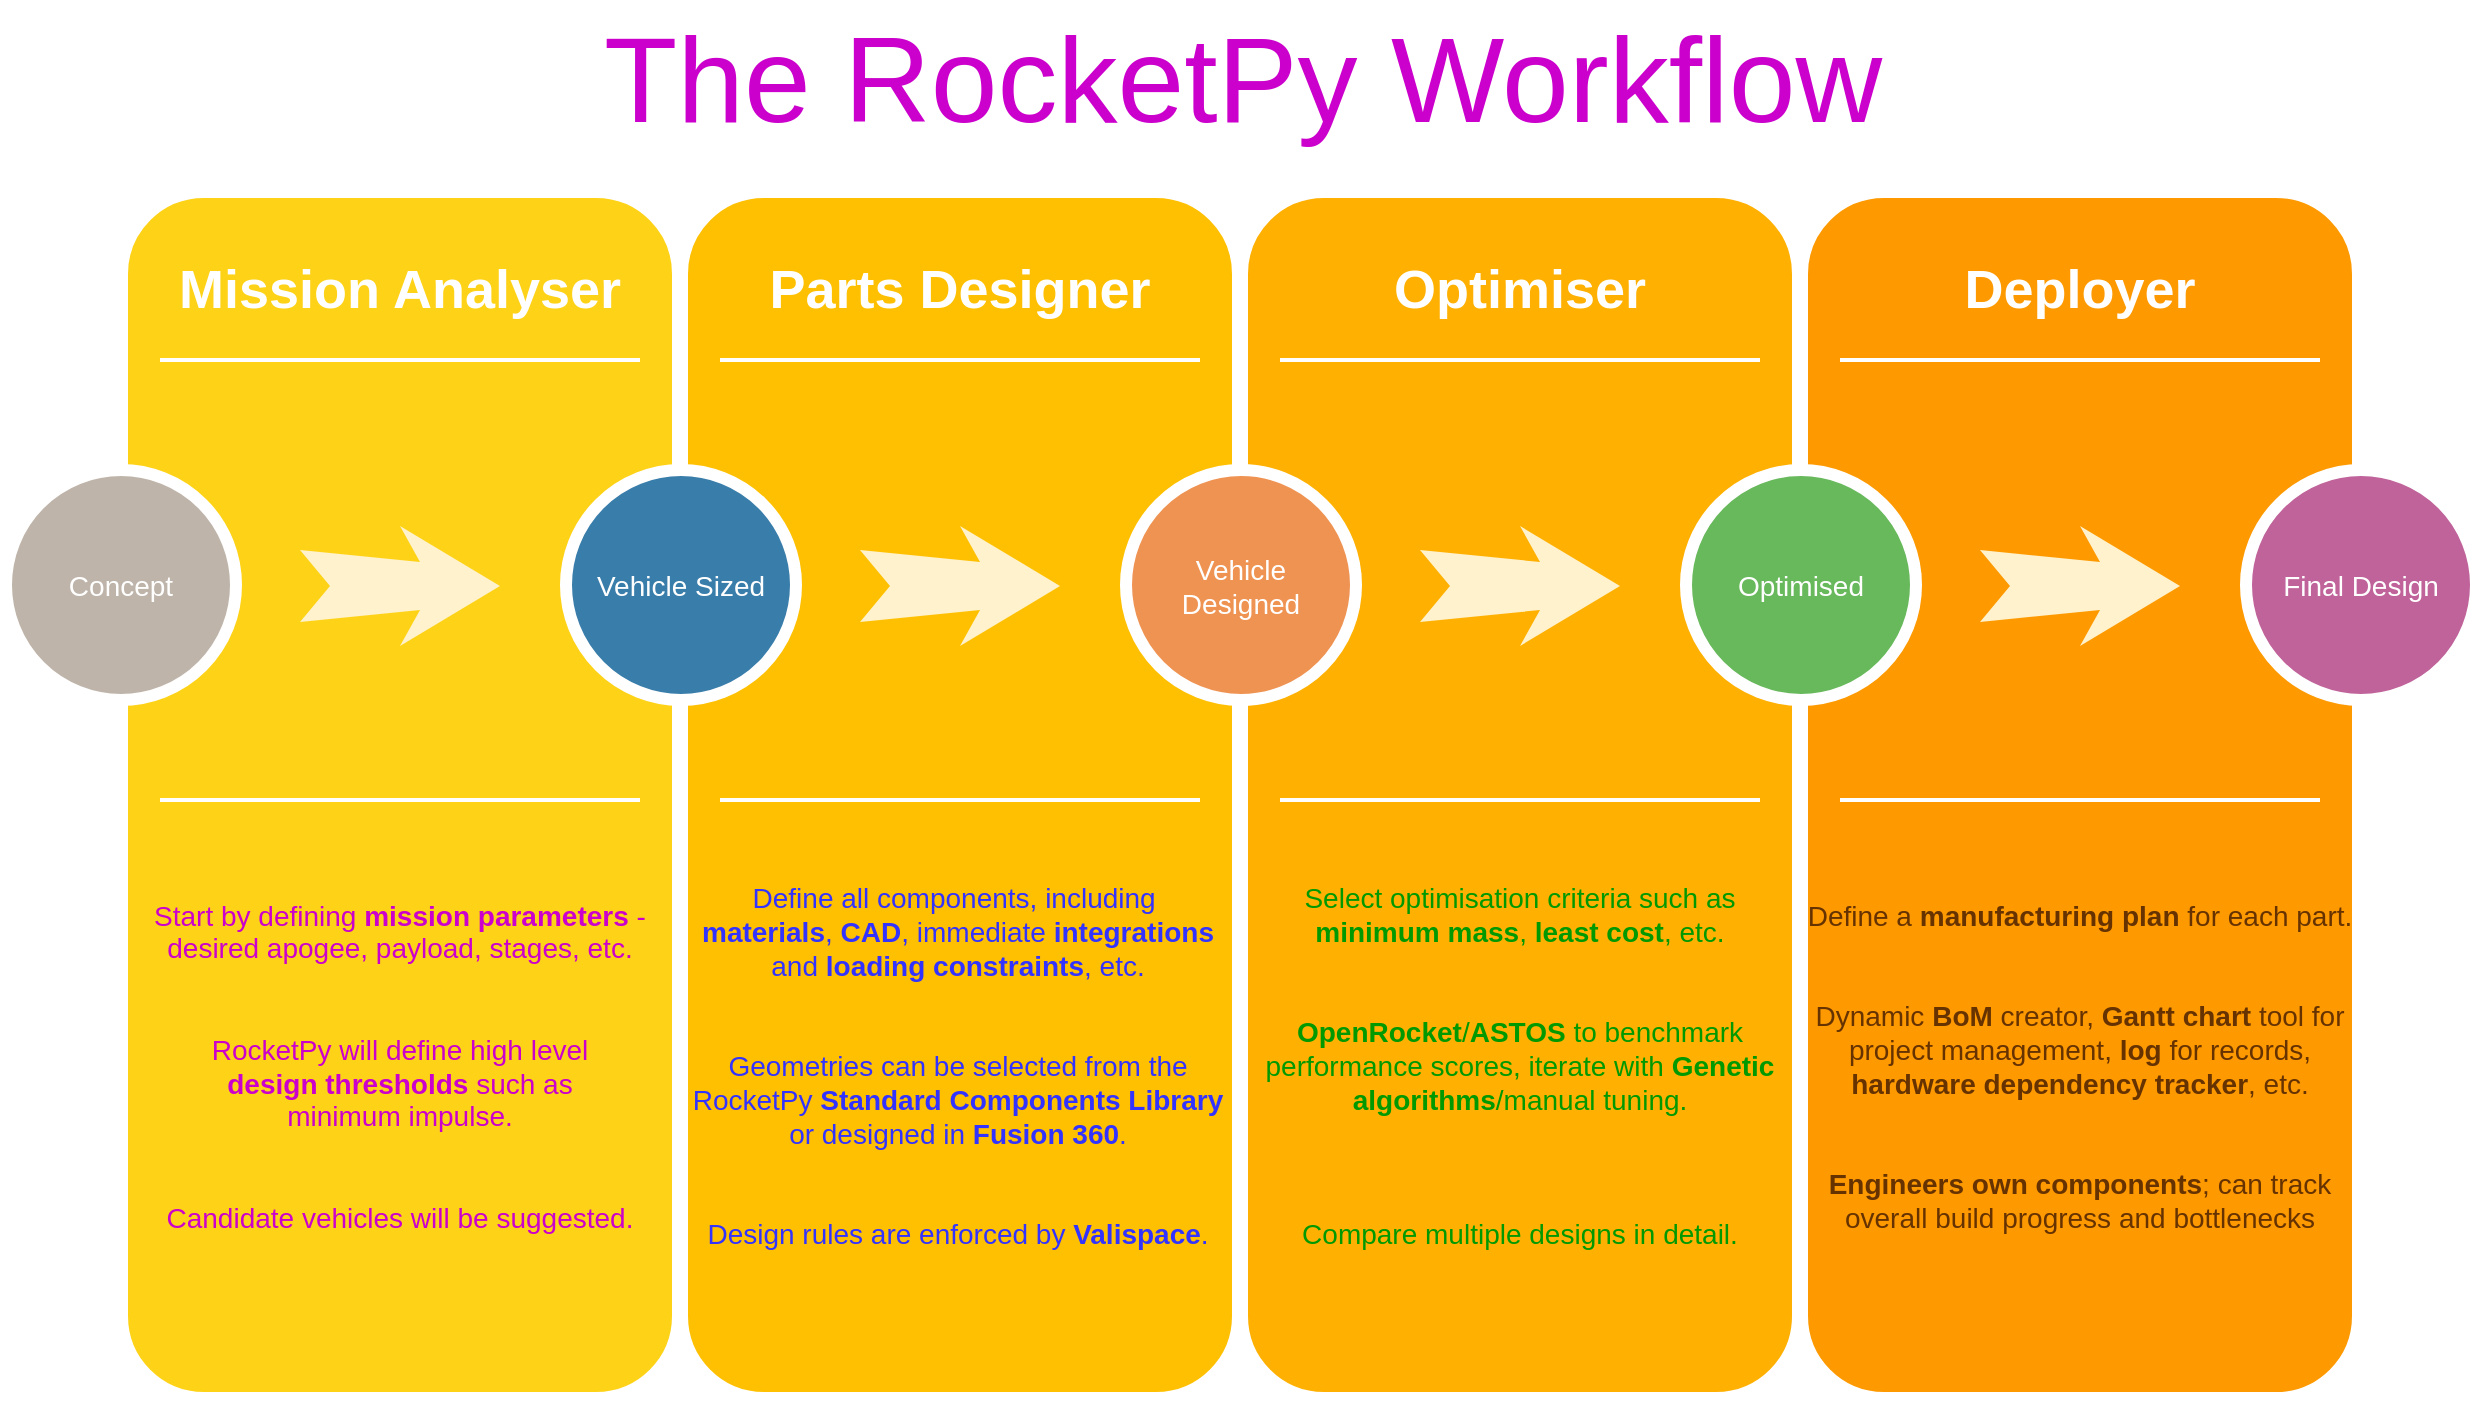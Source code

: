 <mxfile>
    <diagram name="Page-1" id="12e1b939-464a-85fe-373e-61e167be1490">
        <mxGraphModel dx="1204" dy="803" grid="1" gridSize="10" guides="1" tooltips="1" connect="1" arrows="1" fold="1" page="1" pageScale="1.5" pageWidth="3300" pageHeight="2339" background="none" math="0" shadow="0">
            <root>
                <mxCell id="0"/>
                <mxCell id="1" parent="0"/>
                <mxCell id="60da8b9f42644d3a-2" value="" style="whiteSpace=wrap;html=1;rounded=1;shadow=0;strokeWidth=8;fontSize=20;align=center;fillColor=#FED217;strokeColor=#FFFFFF;" parent="1" vertex="1">
                    <mxGeometry x="316" y="405" width="280" height="605" as="geometry"/>
                </mxCell>
                <mxCell id="60da8b9f42644d3a-3" value="Mission Analyser" style="text;html=1;strokeColor=none;fillColor=none;align=center;verticalAlign=middle;whiteSpace=wrap;rounded=0;shadow=0;fontSize=27;fontColor=#FFFFFF;fontStyle=1" parent="1" vertex="1">
                    <mxGeometry x="316" y="425" width="280" height="60" as="geometry"/>
                </mxCell>
                <mxCell id="60da8b9f42644d3a-4" value="Start by defining &lt;b&gt;mission parameters&lt;/b&gt; - &lt;br&gt;desired apogee, payload, stages, etc.&lt;br&gt;&lt;br&gt;&lt;br&gt;RocketPy will define high level&lt;br&gt;&lt;b&gt;design thresholds&lt;/b&gt; such as&lt;br&gt;minimum impulse.&lt;br&gt;&lt;br&gt;&lt;br&gt;Candidate vehicles will be suggested." style="text;html=1;strokeColor=none;fillColor=none;align=center;verticalAlign=middle;whiteSpace=wrap;rounded=0;shadow=0;fontSize=14;fontColor=#CC00CC;" parent="1" vertex="1">
                    <mxGeometry x="316" y="725" width="280" height="235" as="geometry"/>
                </mxCell>
                <mxCell id="60da8b9f42644d3a-6" value="" style="line;strokeWidth=2;html=1;rounded=0;shadow=0;fontSize=27;align=center;fillColor=none;strokeColor=#FFFFFF;" parent="1" vertex="1">
                    <mxGeometry x="336" y="485" width="240" height="10" as="geometry"/>
                </mxCell>
                <mxCell id="60da8b9f42644d3a-7" value="" style="line;strokeWidth=2;html=1;rounded=0;shadow=0;fontSize=27;align=center;fillColor=none;strokeColor=#FFFFFF;" parent="1" vertex="1">
                    <mxGeometry x="336" y="705" width="240" height="10" as="geometry"/>
                </mxCell>
                <mxCell id="60da8b9f42644d3a-8" value="Concept" style="ellipse;whiteSpace=wrap;html=1;rounded=0;shadow=0;strokeWidth=6;fontSize=14;align=center;fillColor=#BFB4A9;strokeColor=#FFFFFF;fontColor=#FFFFFF;" parent="1" vertex="1">
                    <mxGeometry x="259" y="545" width="115" height="115" as="geometry"/>
                </mxCell>
                <mxCell id="60da8b9f42644d3a-9" value="" style="html=1;shadow=0;dashed=0;align=center;verticalAlign=middle;shape=mxgraph.arrows2.stylisedArrow;dy=0.6;dx=40;notch=15;feather=0.4;rounded=0;strokeWidth=1;fontSize=27;strokeColor=none;fillColor=#fff2cc;" parent="1" vertex="1">
                    <mxGeometry x="406" y="573" width="100" height="60" as="geometry"/>
                </mxCell>
                <mxCell id="60da8b9f42644d3a-17" value="" style="whiteSpace=wrap;html=1;rounded=1;shadow=0;strokeWidth=8;fontSize=20;align=center;fillColor=#FFC001;strokeColor=#FFFFFF;" parent="1" vertex="1">
                    <mxGeometry x="596" y="405" width="280" height="605" as="geometry"/>
                </mxCell>
                <mxCell id="60da8b9f42644d3a-18" value="Parts Designer" style="text;html=1;strokeColor=none;fillColor=none;align=center;verticalAlign=middle;whiteSpace=wrap;rounded=0;shadow=0;fontSize=27;fontColor=#FFFFFF;fontStyle=1" parent="1" vertex="1">
                    <mxGeometry x="596" y="425" width="280" height="60" as="geometry"/>
                </mxCell>
                <mxCell id="60da8b9f42644d3a-19" value="&lt;font color=&quot;#3333ff&quot;&gt;Define all components, including&amp;nbsp;&lt;br&gt;&lt;b&gt;materials&lt;/b&gt;, &lt;b&gt;CAD&lt;/b&gt;,&amp;nbsp;&lt;/font&gt;&lt;span style=&quot;color: rgb(51 , 51 , 255)&quot;&gt;immediate &lt;b&gt;integrations&lt;/b&gt; and &lt;b&gt;loading constraints&lt;/b&gt;, etc.&lt;br&gt;&lt;/span&gt;&lt;font color=&quot;#3333ff&quot;&gt;&lt;br&gt;&lt;br&gt;Geometries can be selected from the RocketPy &lt;b&gt;Standard Components Library&lt;/b&gt;&lt;br&gt;or designed in &lt;b&gt;Fusion 360&lt;/b&gt;.&lt;br&gt;&lt;br&gt;&lt;br&gt;Design rules are enforced by &lt;b&gt;Valispace&lt;/b&gt;.&lt;br&gt;&lt;/font&gt;" style="text;html=1;strokeColor=none;fillColor=none;align=center;verticalAlign=middle;whiteSpace=wrap;rounded=0;shadow=0;fontSize=14;fontColor=#FFFFFF;" parent="1" vertex="1">
                    <mxGeometry x="600" y="725" width="270" height="235" as="geometry"/>
                </mxCell>
                <mxCell id="60da8b9f42644d3a-20" value="" style="line;strokeWidth=2;html=1;rounded=0;shadow=0;fontSize=27;align=center;fillColor=none;strokeColor=#FFFFFF;" parent="1" vertex="1">
                    <mxGeometry x="616" y="485" width="240" height="10" as="geometry"/>
                </mxCell>
                <mxCell id="60da8b9f42644d3a-21" value="" style="line;strokeWidth=2;html=1;rounded=0;shadow=0;fontSize=27;align=center;fillColor=none;strokeColor=#FFFFFF;" parent="1" vertex="1">
                    <mxGeometry x="616" y="705" width="240" height="10" as="geometry"/>
                </mxCell>
                <mxCell id="60da8b9f42644d3a-22" value="Vehicle Sized" style="ellipse;whiteSpace=wrap;html=1;rounded=0;shadow=0;strokeWidth=6;fontSize=14;align=center;fillColor=#397DAA;strokeColor=#FFFFFF;fontColor=#FFFFFF;" parent="1" vertex="1">
                    <mxGeometry x="539" y="545" width="115" height="115" as="geometry"/>
                </mxCell>
                <mxCell id="60da8b9f42644d3a-23" value="" style="html=1;shadow=0;dashed=0;align=center;verticalAlign=middle;shape=mxgraph.arrows2.stylisedArrow;dy=0.6;dx=40;notch=15;feather=0.4;rounded=0;strokeWidth=1;fontSize=27;strokeColor=none;fillColor=#fff2cc;" parent="1" vertex="1">
                    <mxGeometry x="686" y="573" width="100" height="60" as="geometry"/>
                </mxCell>
                <mxCell id="60da8b9f42644d3a-24" value="" style="whiteSpace=wrap;html=1;rounded=1;shadow=0;strokeWidth=8;fontSize=20;align=center;fillColor=#FFB001;strokeColor=#FFFFFF;" parent="1" vertex="1">
                    <mxGeometry x="876" y="405" width="280" height="605" as="geometry"/>
                </mxCell>
                <mxCell id="60da8b9f42644d3a-25" value="Optimiser" style="text;html=1;strokeColor=none;fillColor=none;align=center;verticalAlign=middle;whiteSpace=wrap;rounded=0;shadow=0;fontSize=27;fontColor=#FFFFFF;fontStyle=1" parent="1" vertex="1">
                    <mxGeometry x="876" y="425" width="280" height="60" as="geometry"/>
                </mxCell>
                <mxCell id="60da8b9f42644d3a-26" value="Select optimisation criteria such as &lt;br&gt;&lt;b&gt;minimum mass&lt;/b&gt;, &lt;b&gt;least cost&lt;/b&gt;, etc.&lt;br&gt;&lt;br&gt;&lt;br&gt;&lt;b&gt;OpenRocket&lt;/b&gt;/&lt;b&gt;ASTOS&lt;/b&gt; to benchmark performance scores, iterate with &lt;b&gt;Genetic&lt;/b&gt; &lt;b&gt;algorithms&lt;/b&gt;/manual tuning.&lt;br&gt;&lt;br&gt;&lt;br&gt;&lt;br&gt;Compare multiple designs in detail." style="text;html=1;strokeColor=none;fillColor=none;align=center;verticalAlign=middle;whiteSpace=wrap;rounded=0;shadow=0;fontSize=14;fontColor=#009900;" parent="1" vertex="1">
                    <mxGeometry x="876" y="725" width="280" height="235" as="geometry"/>
                </mxCell>
                <mxCell id="60da8b9f42644d3a-27" value="" style="line;strokeWidth=2;html=1;rounded=0;shadow=0;fontSize=27;align=center;fillColor=none;strokeColor=#FFFFFF;" parent="1" vertex="1">
                    <mxGeometry x="896" y="485" width="240" height="10" as="geometry"/>
                </mxCell>
                <mxCell id="60da8b9f42644d3a-28" value="" style="line;strokeWidth=2;html=1;rounded=0;shadow=0;fontSize=27;align=center;fillColor=none;strokeColor=#FFFFFF;" parent="1" vertex="1">
                    <mxGeometry x="896" y="705" width="240" height="10" as="geometry"/>
                </mxCell>
                <mxCell id="60da8b9f42644d3a-29" value="Vehicle&lt;br&gt;Designed" style="ellipse;whiteSpace=wrap;html=1;rounded=0;shadow=0;strokeWidth=6;fontSize=14;align=center;fillColor=#EF9353;strokeColor=#FFFFFF;fontColor=#FFFFFF;" parent="1" vertex="1">
                    <mxGeometry x="819" y="545" width="115" height="115" as="geometry"/>
                </mxCell>
                <mxCell id="60da8b9f42644d3a-30" value="" style="html=1;shadow=0;dashed=0;align=center;verticalAlign=middle;shape=mxgraph.arrows2.stylisedArrow;dy=0.6;dx=40;notch=15;feather=0.4;rounded=0;strokeWidth=1;fontSize=27;strokeColor=none;fillColor=#fff2cc;" parent="1" vertex="1">
                    <mxGeometry x="966" y="573" width="100" height="60" as="geometry"/>
                </mxCell>
                <mxCell id="60da8b9f42644d3a-31" value="" style="whiteSpace=wrap;html=1;rounded=1;shadow=0;strokeWidth=8;fontSize=20;align=center;fillColor=#FE9900;strokeColor=#FFFFFF;" parent="1" vertex="1">
                    <mxGeometry x="1156" y="405" width="280" height="605" as="geometry"/>
                </mxCell>
                <mxCell id="60da8b9f42644d3a-32" value="Deployer" style="text;html=1;strokeColor=none;fillColor=none;align=center;verticalAlign=middle;whiteSpace=wrap;rounded=0;shadow=0;fontSize=27;fontColor=#FFFFFF;fontStyle=1" parent="1" vertex="1">
                    <mxGeometry x="1156" y="425" width="280" height="60" as="geometry"/>
                </mxCell>
                <mxCell id="60da8b9f42644d3a-33" value="&lt;font&gt;Define a &lt;b&gt;manufacturing plan&lt;/b&gt; for each part.&lt;br&gt;&lt;br&gt;&lt;br&gt;Dynamic &lt;b&gt;BoM&lt;/b&gt; creator, &lt;b&gt;Gantt chart&lt;/b&gt; tool for project management, &lt;b&gt;log&lt;/b&gt; for records, &lt;b&gt;hardware dependency tracker&lt;/b&gt;, etc.&lt;br&gt;&lt;br&gt;&lt;br&gt;&lt;b&gt;Engineers own components&lt;/b&gt;; can track overall build progress and bottlenecks&lt;/font&gt;" style="text;html=1;strokeColor=none;fillColor=none;align=center;verticalAlign=middle;whiteSpace=wrap;rounded=0;shadow=0;fontSize=14;fontColor=#663300;" parent="1" vertex="1">
                    <mxGeometry x="1156" y="725" width="280" height="235" as="geometry"/>
                </mxCell>
                <mxCell id="60da8b9f42644d3a-34" value="" style="line;strokeWidth=2;html=1;rounded=0;shadow=0;fontSize=27;align=center;fillColor=none;strokeColor=#FFFFFF;" parent="1" vertex="1">
                    <mxGeometry x="1176" y="485" width="240" height="10" as="geometry"/>
                </mxCell>
                <mxCell id="60da8b9f42644d3a-35" value="" style="line;strokeWidth=2;html=1;rounded=0;shadow=0;fontSize=27;align=center;fillColor=none;strokeColor=#FFFFFF;" parent="1" vertex="1">
                    <mxGeometry x="1176" y="705" width="240" height="10" as="geometry"/>
                </mxCell>
                <mxCell id="60da8b9f42644d3a-36" value="Optimised" style="ellipse;whiteSpace=wrap;html=1;rounded=0;shadow=0;strokeWidth=6;fontSize=14;align=center;fillColor=#68B85C;strokeColor=#FFFFFF;fontColor=#FFFFFF;" parent="1" vertex="1">
                    <mxGeometry x="1099" y="545" width="115" height="115" as="geometry"/>
                </mxCell>
                <mxCell id="60da8b9f42644d3a-37" value="" style="html=1;shadow=0;dashed=0;align=center;verticalAlign=middle;shape=mxgraph.arrows2.stylisedArrow;dy=0.6;dx=40;notch=15;feather=0.4;rounded=0;strokeWidth=1;fontSize=27;strokeColor=none;fillColor=#fff2cc;" parent="1" vertex="1">
                    <mxGeometry x="1246" y="573" width="100" height="60" as="geometry"/>
                </mxCell>
                <mxCell id="60da8b9f42644d3a-38" value="Final Design" style="ellipse;whiteSpace=wrap;html=1;rounded=0;shadow=0;strokeWidth=6;fontSize=14;align=center;fillColor=#BF639A;strokeColor=#FFFFFF;fontColor=#FFFFFF;" parent="1" vertex="1">
                    <mxGeometry x="1379" y="545" width="115" height="115" as="geometry"/>
                </mxCell>
                <mxCell id="tITEyfayQ68Z57zfSeqE-1" value="The RocketPy Workflow" style="text;html=1;align=center;verticalAlign=middle;resizable=0;points=[];autosize=1;strokeColor=none;fontColor=#CC00CC;fontSize=60;fontFamily=Helvetica;fontStyle=0" parent="1" vertex="1">
                    <mxGeometry x="551.5" y="310" width="650" height="80" as="geometry"/>
                </mxCell>
            </root>
        </mxGraphModel>
    </diagram>
</mxfile>